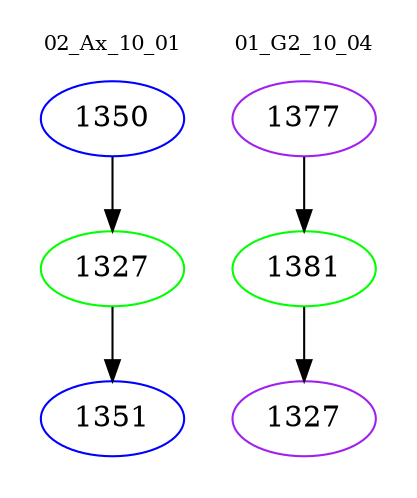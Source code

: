 digraph{
subgraph cluster_0 {
color = white
label = "02_Ax_10_01";
fontsize=10;
T0_1350 [label="1350", color="blue"]
T0_1350 -> T0_1327 [color="black"]
T0_1327 [label="1327", color="green"]
T0_1327 -> T0_1351 [color="black"]
T0_1351 [label="1351", color="blue"]
}
subgraph cluster_1 {
color = white
label = "01_G2_10_04";
fontsize=10;
T1_1377 [label="1377", color="purple"]
T1_1377 -> T1_1381 [color="black"]
T1_1381 [label="1381", color="green"]
T1_1381 -> T1_1327 [color="black"]
T1_1327 [label="1327", color="purple"]
}
}
